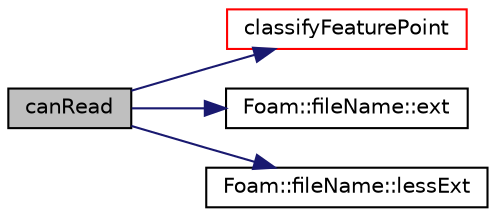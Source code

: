 digraph "canRead"
{
  bgcolor="transparent";
  edge [fontname="Helvetica",fontsize="10",labelfontname="Helvetica",labelfontsize="10"];
  node [fontname="Helvetica",fontsize="10",shape=record];
  rankdir="LR";
  Node408 [label="canRead",height=0.2,width=0.4,color="black", fillcolor="grey75", style="filled", fontcolor="black"];
  Node408 -> Node409 [color="midnightblue",fontsize="10",style="solid",fontname="Helvetica"];
  Node409 [label="classifyFeaturePoint",height=0.2,width=0.4,color="red",URL="$a22549.html#a46747ddd6fbf759c4755cb9522334b1d",tooltip="Classify the type of feature point. Requires valid stored member. "];
  Node408 -> Node412 [color="midnightblue",fontsize="10",style="solid",fontname="Helvetica"];
  Node412 [label="Foam::fileName::ext",height=0.2,width=0.4,color="black",URL="$a29541.html#aa9025b0a516ed5b621e9afd6c493da4d",tooltip="Return file name extension (part after last .) "];
  Node408 -> Node413 [color="midnightblue",fontsize="10",style="solid",fontname="Helvetica"];
  Node413 [label="Foam::fileName::lessExt",height=0.2,width=0.4,color="black",URL="$a29541.html#a6807d1f6ee241b17aec7652ecce48f6e",tooltip="Return file name without extension (part before last .) "];
}
